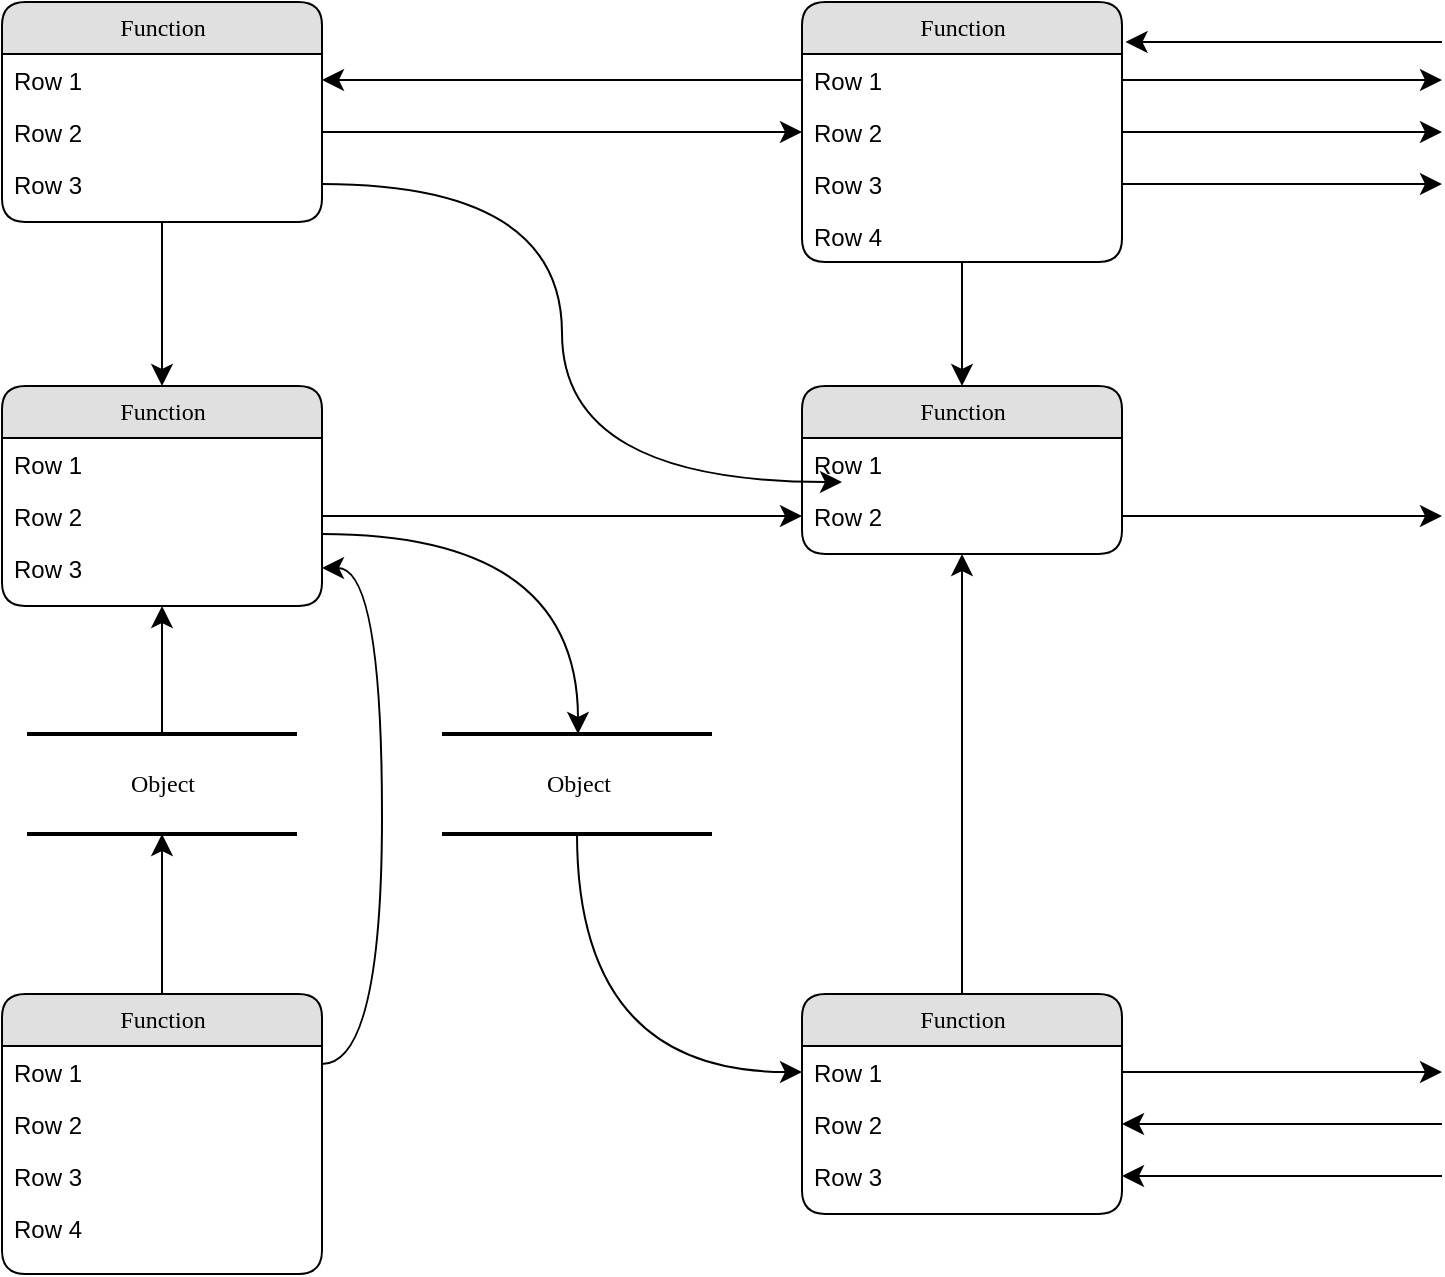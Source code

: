 <mxfile version="26.0.16">
  <diagram name="Page-1" id="QJklp44X6ehhaURbejfu">
    <mxGraphModel dx="1018" dy="56" grid="0" gridSize="10" guides="1" tooltips="1" connect="1" arrows="1" fold="1" page="0" pageScale="1" pageWidth="827" pageHeight="1169" math="0" shadow="0">
      <root>
        <mxCell id="0" />
        <mxCell id="1" parent="0" />
        <mxCell id="M6WwL6F04pzandGIlEoP-31" value="Object" style="html=1;rounded=0;shadow=0;comic=0;labelBackgroundColor=none;strokeWidth=2;fontFamily=Verdana;fontSize=12;align=center;shape=mxgraph.ios7ui.horLines;" vertex="1" parent="1">
          <mxGeometry x="800.5" y="862" width="135" height="50" as="geometry" />
        </mxCell>
        <mxCell id="M6WwL6F04pzandGIlEoP-32" value="Function" style="swimlane;html=1;fontStyle=0;childLayout=stackLayout;horizontal=1;startSize=26;fillColor=#e0e0e0;horizontalStack=0;resizeParent=1;resizeLast=0;collapsible=1;marginBottom=0;swimlaneFillColor=#ffffff;align=center;rounded=1;shadow=0;comic=0;labelBackgroundColor=none;strokeWidth=1;fontFamily=Verdana;fontSize=12" vertex="1" parent="1">
          <mxGeometry x="788" y="496" width="160" height="110" as="geometry" />
        </mxCell>
        <mxCell id="M6WwL6F04pzandGIlEoP-33" value="Row 1" style="text;html=1;strokeColor=none;fillColor=none;spacingLeft=4;spacingRight=4;whiteSpace=wrap;overflow=hidden;rotatable=0;points=[[0,0.5],[1,0.5]];portConstraint=eastwest;" vertex="1" parent="M6WwL6F04pzandGIlEoP-32">
          <mxGeometry y="26" width="160" height="26" as="geometry" />
        </mxCell>
        <mxCell id="M6WwL6F04pzandGIlEoP-34" value="Row 2" style="text;html=1;strokeColor=none;fillColor=none;spacingLeft=4;spacingRight=4;whiteSpace=wrap;overflow=hidden;rotatable=0;points=[[0,0.5],[1,0.5]];portConstraint=eastwest;" vertex="1" parent="M6WwL6F04pzandGIlEoP-32">
          <mxGeometry y="52" width="160" height="26" as="geometry" />
        </mxCell>
        <mxCell id="M6WwL6F04pzandGIlEoP-35" value="Row 3" style="text;html=1;strokeColor=none;fillColor=none;spacingLeft=4;spacingRight=4;whiteSpace=wrap;overflow=hidden;rotatable=0;points=[[0,0.5],[1,0.5]];portConstraint=eastwest;" vertex="1" parent="M6WwL6F04pzandGIlEoP-32">
          <mxGeometry y="78" width="160" height="26" as="geometry" />
        </mxCell>
        <mxCell id="M6WwL6F04pzandGIlEoP-36" value="Function" style="swimlane;html=1;fontStyle=0;childLayout=stackLayout;horizontal=1;startSize=26;fillColor=#e0e0e0;horizontalStack=0;resizeParent=1;resizeLast=0;collapsible=1;marginBottom=0;swimlaneFillColor=#ffffff;align=center;rounded=1;shadow=0;comic=0;labelBackgroundColor=none;strokeWidth=1;fontFamily=Verdana;fontSize=12" vertex="1" parent="1">
          <mxGeometry x="1188" y="496" width="160" height="130" as="geometry" />
        </mxCell>
        <mxCell id="M6WwL6F04pzandGIlEoP-37" value="Row 1" style="text;html=1;strokeColor=none;fillColor=none;spacingLeft=4;spacingRight=4;whiteSpace=wrap;overflow=hidden;rotatable=0;points=[[0,0.5],[1,0.5]];portConstraint=eastwest;" vertex="1" parent="M6WwL6F04pzandGIlEoP-36">
          <mxGeometry y="26" width="160" height="26" as="geometry" />
        </mxCell>
        <mxCell id="M6WwL6F04pzandGIlEoP-38" value="Row 2" style="text;html=1;strokeColor=none;fillColor=none;spacingLeft=4;spacingRight=4;whiteSpace=wrap;overflow=hidden;rotatable=0;points=[[0,0.5],[1,0.5]];portConstraint=eastwest;" vertex="1" parent="M6WwL6F04pzandGIlEoP-36">
          <mxGeometry y="52" width="160" height="26" as="geometry" />
        </mxCell>
        <mxCell id="M6WwL6F04pzandGIlEoP-39" value="Row 3" style="text;html=1;strokeColor=none;fillColor=none;spacingLeft=4;spacingRight=4;whiteSpace=wrap;overflow=hidden;rotatable=0;points=[[0,0.5],[1,0.5]];portConstraint=eastwest;" vertex="1" parent="M6WwL6F04pzandGIlEoP-36">
          <mxGeometry y="78" width="160" height="26" as="geometry" />
        </mxCell>
        <mxCell id="M6WwL6F04pzandGIlEoP-40" value="Row 4" style="text;html=1;strokeColor=none;fillColor=none;spacingLeft=4;spacingRight=4;whiteSpace=wrap;overflow=hidden;rotatable=0;points=[[0,0.5],[1,0.5]];portConstraint=eastwest;" vertex="1" parent="M6WwL6F04pzandGIlEoP-36">
          <mxGeometry y="104" width="160" height="26" as="geometry" />
        </mxCell>
        <mxCell id="M6WwL6F04pzandGIlEoP-41" value="Function" style="swimlane;html=1;fontStyle=0;childLayout=stackLayout;horizontal=1;startSize=26;fillColor=#e0e0e0;horizontalStack=0;resizeParent=1;resizeLast=0;collapsible=1;marginBottom=0;swimlaneFillColor=#ffffff;align=center;rounded=1;shadow=0;comic=0;labelBackgroundColor=none;strokeWidth=1;fontFamily=Verdana;fontSize=12" vertex="1" parent="1">
          <mxGeometry x="788" y="688" width="160" height="110" as="geometry" />
        </mxCell>
        <mxCell id="M6WwL6F04pzandGIlEoP-42" value="Row 1" style="text;html=1;strokeColor=none;fillColor=none;spacingLeft=4;spacingRight=4;whiteSpace=wrap;overflow=hidden;rotatable=0;points=[[0,0.5],[1,0.5]];portConstraint=eastwest;" vertex="1" parent="M6WwL6F04pzandGIlEoP-41">
          <mxGeometry y="26" width="160" height="26" as="geometry" />
        </mxCell>
        <mxCell id="M6WwL6F04pzandGIlEoP-43" value="Row 2" style="text;html=1;strokeColor=none;fillColor=none;spacingLeft=4;spacingRight=4;whiteSpace=wrap;overflow=hidden;rotatable=0;points=[[0,0.5],[1,0.5]];portConstraint=eastwest;" vertex="1" parent="M6WwL6F04pzandGIlEoP-41">
          <mxGeometry y="52" width="160" height="26" as="geometry" />
        </mxCell>
        <mxCell id="M6WwL6F04pzandGIlEoP-44" value="Row 3" style="text;html=1;strokeColor=none;fillColor=none;spacingLeft=4;spacingRight=4;whiteSpace=wrap;overflow=hidden;rotatable=0;points=[[0,0.5],[1,0.5]];portConstraint=eastwest;" vertex="1" parent="M6WwL6F04pzandGIlEoP-41">
          <mxGeometry y="78" width="160" height="26" as="geometry" />
        </mxCell>
        <mxCell id="M6WwL6F04pzandGIlEoP-45" value="Function" style="swimlane;html=1;fontStyle=0;childLayout=stackLayout;horizontal=1;startSize=26;fillColor=#e0e0e0;horizontalStack=0;resizeParent=1;resizeLast=0;collapsible=1;marginBottom=0;swimlaneFillColor=#ffffff;align=center;rounded=1;shadow=0;comic=0;labelBackgroundColor=none;strokeWidth=1;fontFamily=Verdana;fontSize=12" vertex="1" parent="1">
          <mxGeometry x="788" y="992" width="160" height="140" as="geometry" />
        </mxCell>
        <mxCell id="M6WwL6F04pzandGIlEoP-46" value="Row 1" style="text;html=1;strokeColor=none;fillColor=none;spacingLeft=4;spacingRight=4;whiteSpace=wrap;overflow=hidden;rotatable=0;points=[[0,0.5],[1,0.5]];portConstraint=eastwest;" vertex="1" parent="M6WwL6F04pzandGIlEoP-45">
          <mxGeometry y="26" width="160" height="26" as="geometry" />
        </mxCell>
        <mxCell id="M6WwL6F04pzandGIlEoP-47" value="Row 2" style="text;html=1;strokeColor=none;fillColor=none;spacingLeft=4;spacingRight=4;whiteSpace=wrap;overflow=hidden;rotatable=0;points=[[0,0.5],[1,0.5]];portConstraint=eastwest;" vertex="1" parent="M6WwL6F04pzandGIlEoP-45">
          <mxGeometry y="52" width="160" height="26" as="geometry" />
        </mxCell>
        <mxCell id="M6WwL6F04pzandGIlEoP-48" value="Row 3" style="text;html=1;strokeColor=none;fillColor=none;spacingLeft=4;spacingRight=4;whiteSpace=wrap;overflow=hidden;rotatable=0;points=[[0,0.5],[1,0.5]];portConstraint=eastwest;" vertex="1" parent="M6WwL6F04pzandGIlEoP-45">
          <mxGeometry y="78" width="160" height="26" as="geometry" />
        </mxCell>
        <mxCell id="M6WwL6F04pzandGIlEoP-49" value="Row 4" style="text;html=1;strokeColor=none;fillColor=none;spacingLeft=4;spacingRight=4;whiteSpace=wrap;overflow=hidden;rotatable=0;points=[[0,0.5],[1,0.5]];portConstraint=eastwest;" vertex="1" parent="M6WwL6F04pzandGIlEoP-45">
          <mxGeometry y="104" width="160" height="26" as="geometry" />
        </mxCell>
        <mxCell id="M6WwL6F04pzandGIlEoP-50" value="Function" style="swimlane;html=1;fontStyle=0;childLayout=stackLayout;horizontal=1;startSize=26;fillColor=#e0e0e0;horizontalStack=0;resizeParent=1;resizeLast=0;collapsible=1;marginBottom=0;swimlaneFillColor=#ffffff;align=center;rounded=1;shadow=0;comic=0;labelBackgroundColor=none;strokeWidth=1;fontFamily=Verdana;fontSize=12" vertex="1" parent="1">
          <mxGeometry x="1188" y="688" width="160" height="84" as="geometry" />
        </mxCell>
        <mxCell id="M6WwL6F04pzandGIlEoP-51" value="Row 1" style="text;html=1;strokeColor=none;fillColor=none;spacingLeft=4;spacingRight=4;whiteSpace=wrap;overflow=hidden;rotatable=0;points=[[0,0.5],[1,0.5]];portConstraint=eastwest;" vertex="1" parent="M6WwL6F04pzandGIlEoP-50">
          <mxGeometry y="26" width="160" height="26" as="geometry" />
        </mxCell>
        <mxCell id="M6WwL6F04pzandGIlEoP-52" value="Row 2" style="text;html=1;strokeColor=none;fillColor=none;spacingLeft=4;spacingRight=4;whiteSpace=wrap;overflow=hidden;rotatable=0;points=[[0,0.5],[1,0.5]];portConstraint=eastwest;" vertex="1" parent="M6WwL6F04pzandGIlEoP-50">
          <mxGeometry y="52" width="160" height="26" as="geometry" />
        </mxCell>
        <mxCell id="M6WwL6F04pzandGIlEoP-53" value="Function" style="swimlane;html=1;fontStyle=0;childLayout=stackLayout;horizontal=1;startSize=26;fillColor=#e0e0e0;horizontalStack=0;resizeParent=1;resizeLast=0;collapsible=1;marginBottom=0;swimlaneFillColor=#ffffff;align=center;rounded=1;shadow=0;comic=0;labelBackgroundColor=none;strokeWidth=1;fontFamily=Verdana;fontSize=12" vertex="1" parent="1">
          <mxGeometry x="1188" y="992" width="160" height="110" as="geometry" />
        </mxCell>
        <mxCell id="M6WwL6F04pzandGIlEoP-54" value="Row 1" style="text;html=1;strokeColor=none;fillColor=none;spacingLeft=4;spacingRight=4;whiteSpace=wrap;overflow=hidden;rotatable=0;points=[[0,0.5],[1,0.5]];portConstraint=eastwest;" vertex="1" parent="M6WwL6F04pzandGIlEoP-53">
          <mxGeometry y="26" width="160" height="26" as="geometry" />
        </mxCell>
        <mxCell id="M6WwL6F04pzandGIlEoP-55" value="Row 2" style="text;html=1;strokeColor=none;fillColor=none;spacingLeft=4;spacingRight=4;whiteSpace=wrap;overflow=hidden;rotatable=0;points=[[0,0.5],[1,0.5]];portConstraint=eastwest;" vertex="1" parent="M6WwL6F04pzandGIlEoP-53">
          <mxGeometry y="52" width="160" height="26" as="geometry" />
        </mxCell>
        <mxCell id="M6WwL6F04pzandGIlEoP-56" value="Row 3" style="text;html=1;strokeColor=none;fillColor=none;spacingLeft=4;spacingRight=4;whiteSpace=wrap;overflow=hidden;rotatable=0;points=[[0,0.5],[1,0.5]];portConstraint=eastwest;" vertex="1" parent="M6WwL6F04pzandGIlEoP-53">
          <mxGeometry y="78" width="160" height="26" as="geometry" />
        </mxCell>
        <mxCell id="M6WwL6F04pzandGIlEoP-57" value="Object" style="html=1;rounded=0;shadow=0;comic=0;labelBackgroundColor=none;strokeWidth=2;fontFamily=Verdana;fontSize=12;align=center;shape=mxgraph.ios7ui.horLines;" vertex="1" parent="1">
          <mxGeometry x="1008" y="862" width="135" height="50" as="geometry" />
        </mxCell>
        <mxCell id="M6WwL6F04pzandGIlEoP-58" style="edgeStyle=none;html=1;labelBackgroundColor=none;startFill=0;startSize=8;endFill=1;endSize=8;fontFamily=Verdana;fontSize=12;rounded=0;curved=1;" edge="1" parent="1" source="M6WwL6F04pzandGIlEoP-45" target="M6WwL6F04pzandGIlEoP-31">
          <mxGeometry relative="1" as="geometry" />
        </mxCell>
        <mxCell id="M6WwL6F04pzandGIlEoP-59" style="edgeStyle=none;html=1;labelBackgroundColor=none;startFill=0;startSize=8;endFill=1;endSize=8;fontFamily=Verdana;fontSize=12;rounded=0;curved=1;" edge="1" parent="1" source="M6WwL6F04pzandGIlEoP-31" target="M6WwL6F04pzandGIlEoP-41">
          <mxGeometry relative="1" as="geometry" />
        </mxCell>
        <mxCell id="M6WwL6F04pzandGIlEoP-60" style="edgeStyle=orthogonalEdgeStyle;html=1;labelBackgroundColor=none;startFill=0;startSize=8;endFill=1;endSize=8;fontFamily=Verdana;fontSize=12;exitX=1;exitY=0.25;entryX=1;entryY=0.5;rounded=0;curved=1;" edge="1" parent="1" source="M6WwL6F04pzandGIlEoP-45" target="M6WwL6F04pzandGIlEoP-44">
          <mxGeometry relative="1" as="geometry">
            <Array as="points">
              <mxPoint x="978" y="1027" />
              <mxPoint x="978" y="779" />
            </Array>
          </mxGeometry>
        </mxCell>
        <mxCell id="M6WwL6F04pzandGIlEoP-61" value="" style="edgeStyle=orthogonalEdgeStyle;html=1;labelBackgroundColor=none;startFill=0;startSize=8;endFill=1;endSize=8;fontFamily=Verdana;fontSize=12;rounded=0;curved=1;" edge="1" parent="1" source="M6WwL6F04pzandGIlEoP-57" target="M6WwL6F04pzandGIlEoP-54">
          <mxGeometry x="-0.134" y="32" relative="1" as="geometry">
            <mxPoint as="offset" />
          </mxGeometry>
        </mxCell>
        <mxCell id="M6WwL6F04pzandGIlEoP-62" style="edgeStyle=orthogonalEdgeStyle;html=1;labelBackgroundColor=none;startFill=0;startSize=8;endFill=1;endSize=8;fontFamily=Verdana;fontSize=12;rounded=0;curved=1;" edge="1" parent="1" source="M6WwL6F04pzandGIlEoP-41" target="M6WwL6F04pzandGIlEoP-57">
          <mxGeometry relative="1" as="geometry">
            <Array as="points">
              <mxPoint x="1076" y="762" />
            </Array>
          </mxGeometry>
        </mxCell>
        <mxCell id="M6WwL6F04pzandGIlEoP-63" style="edgeStyle=orthogonalEdgeStyle;html=1;labelBackgroundColor=none;startFill=0;startSize=8;endFill=1;endSize=8;fontFamily=Verdana;fontSize=12;rounded=0;curved=1;" edge="1" parent="1" source="M6WwL6F04pzandGIlEoP-32" target="M6WwL6F04pzandGIlEoP-41">
          <mxGeometry relative="1" as="geometry" />
        </mxCell>
        <mxCell id="M6WwL6F04pzandGIlEoP-64" style="edgeStyle=orthogonalEdgeStyle;html=1;labelBackgroundColor=none;startFill=0;startSize=8;endFill=1;endSize=8;fontFamily=Verdana;fontSize=12;rounded=0;curved=1;" edge="1" parent="1" source="M6WwL6F04pzandGIlEoP-53" target="M6WwL6F04pzandGIlEoP-50">
          <mxGeometry relative="1" as="geometry" />
        </mxCell>
        <mxCell id="M6WwL6F04pzandGIlEoP-65" style="edgeStyle=orthogonalEdgeStyle;html=1;labelBackgroundColor=none;startFill=0;startSize=8;endFill=1;endSize=8;fontFamily=Verdana;fontSize=12;rounded=0;curved=1;" edge="1" parent="1" source="M6WwL6F04pzandGIlEoP-36" target="M6WwL6F04pzandGIlEoP-50">
          <mxGeometry relative="1" as="geometry" />
        </mxCell>
        <mxCell id="M6WwL6F04pzandGIlEoP-66" style="edgeStyle=orthogonalEdgeStyle;html=1;entryX=0;entryY=0.5;labelBackgroundColor=none;startFill=0;startSize=8;endFill=1;endSize=8;fontFamily=Verdana;fontSize=12;exitX=1;exitY=0.5;rounded=0;curved=1;" edge="1" parent="1" source="M6WwL6F04pzandGIlEoP-34" target="M6WwL6F04pzandGIlEoP-38">
          <mxGeometry relative="1" as="geometry">
            <Array as="points" />
          </mxGeometry>
        </mxCell>
        <mxCell id="M6WwL6F04pzandGIlEoP-67" style="edgeStyle=orthogonalEdgeStyle;html=1;exitX=0;exitY=0.5;entryX=1;entryY=0.5;labelBackgroundColor=none;startFill=0;startSize=8;endFill=1;endSize=8;fontFamily=Verdana;fontSize=12;rounded=0;curved=1;" edge="1" parent="1" source="M6WwL6F04pzandGIlEoP-37" target="M6WwL6F04pzandGIlEoP-33">
          <mxGeometry relative="1" as="geometry" />
        </mxCell>
        <mxCell id="M6WwL6F04pzandGIlEoP-68" style="edgeStyle=orthogonalEdgeStyle;html=1;exitX=1;exitY=0.5;entryX=0.125;entryY=0.846;labelBackgroundColor=none;startFill=0;startSize=8;endFill=1;endSize=8;fontFamily=Verdana;fontSize=12;rounded=0;curved=1;entryDx=0;entryDy=0;entryPerimeter=0;" edge="1" parent="1" source="M6WwL6F04pzandGIlEoP-35" target="M6WwL6F04pzandGIlEoP-51">
          <mxGeometry relative="1" as="geometry" />
        </mxCell>
        <mxCell id="M6WwL6F04pzandGIlEoP-69" style="edgeStyle=orthogonalEdgeStyle;html=1;exitX=1;exitY=0.5;entryX=0;entryY=0.5;labelBackgroundColor=none;startFill=0;startSize=8;endFill=1;endSize=8;fontFamily=Verdana;fontSize=12;rounded=0;curved=1;" edge="1" parent="1" source="M6WwL6F04pzandGIlEoP-43" target="M6WwL6F04pzandGIlEoP-52">
          <mxGeometry relative="1" as="geometry">
            <Array as="points" />
          </mxGeometry>
        </mxCell>
        <mxCell id="M6WwL6F04pzandGIlEoP-70" style="edgeStyle=orthogonalEdgeStyle;html=1;labelBackgroundColor=none;startFill=0;startSize=8;endFill=1;endSize=8;fontFamily=Verdana;fontSize=12;rounded=0;curved=1;" edge="1" parent="1" source="M6WwL6F04pzandGIlEoP-52">
          <mxGeometry relative="1" as="geometry">
            <mxPoint x="1508" y="753" as="targetPoint" />
          </mxGeometry>
        </mxCell>
        <mxCell id="M6WwL6F04pzandGIlEoP-71" style="edgeStyle=orthogonalEdgeStyle;html=1;exitX=1;exitY=0.5;labelBackgroundColor=none;startFill=0;startSize=8;endFill=1;endSize=8;fontFamily=Verdana;fontSize=12;rounded=0;curved=1;" edge="1" parent="1" source="M6WwL6F04pzandGIlEoP-54">
          <mxGeometry relative="1" as="geometry">
            <mxPoint x="1508" y="1031" as="targetPoint" />
          </mxGeometry>
        </mxCell>
        <mxCell id="M6WwL6F04pzandGIlEoP-72" style="edgeStyle=orthogonalEdgeStyle;html=1;labelBackgroundColor=none;startFill=0;startSize=8;endFill=1;endSize=8;fontFamily=Verdana;fontSize=12;entryX=1;entryY=0.5;rounded=0;curved=1;" edge="1" parent="1" target="M6WwL6F04pzandGIlEoP-55">
          <mxGeometry relative="1" as="geometry">
            <mxPoint x="1518" y="1041" as="targetPoint" />
            <mxPoint x="1508" y="1057" as="sourcePoint" />
            <Array as="points">
              <mxPoint x="1508" y="1057" />
            </Array>
          </mxGeometry>
        </mxCell>
        <mxCell id="M6WwL6F04pzandGIlEoP-73" style="edgeStyle=orthogonalEdgeStyle;html=1;labelBackgroundColor=none;startFill=0;startSize=8;endFill=1;endSize=8;fontFamily=Verdana;fontSize=12;entryX=1;entryY=0.5;rounded=0;curved=1;" edge="1" parent="1" target="M6WwL6F04pzandGIlEoP-56">
          <mxGeometry relative="1" as="geometry">
            <mxPoint x="1358.19" y="1067.095" as="targetPoint" />
            <mxPoint x="1508" y="1083" as="sourcePoint" />
            <Array as="points">
              <mxPoint x="1428" y="1083" />
              <mxPoint x="1428" y="1083" />
            </Array>
          </mxGeometry>
        </mxCell>
        <mxCell id="M6WwL6F04pzandGIlEoP-74" style="edgeStyle=orthogonalEdgeStyle;html=1;exitX=1;exitY=0.5;labelBackgroundColor=none;startFill=0;startSize=8;endFill=1;endSize=8;fontFamily=Verdana;fontSize=12;rounded=0;curved=1;" edge="1" parent="1" source="M6WwL6F04pzandGIlEoP-37">
          <mxGeometry relative="1" as="geometry">
            <mxPoint x="1508" y="535" as="targetPoint" />
          </mxGeometry>
        </mxCell>
        <mxCell id="M6WwL6F04pzandGIlEoP-75" style="edgeStyle=orthogonalEdgeStyle;html=1;exitX=1;exitY=0.5;labelBackgroundColor=none;startFill=0;startSize=8;endFill=1;endSize=8;fontFamily=Verdana;fontSize=12;rounded=0;curved=1;" edge="1" parent="1" source="M6WwL6F04pzandGIlEoP-38">
          <mxGeometry relative="1" as="geometry">
            <mxPoint x="1508" y="561" as="targetPoint" />
          </mxGeometry>
        </mxCell>
        <mxCell id="M6WwL6F04pzandGIlEoP-76" style="edgeStyle=orthogonalEdgeStyle;html=1;exitX=1;exitY=0.5;labelBackgroundColor=none;startFill=0;startSize=8;endFill=1;endSize=8;fontFamily=Verdana;fontSize=12;rounded=0;curved=1;" edge="1" parent="1" source="M6WwL6F04pzandGIlEoP-39">
          <mxGeometry relative="1" as="geometry">
            <mxPoint x="1508" y="587" as="targetPoint" />
            <Array as="points" />
          </mxGeometry>
        </mxCell>
        <mxCell id="M6WwL6F04pzandGIlEoP-77" style="edgeStyle=elbowEdgeStyle;html=1;labelBackgroundColor=none;startFill=0;startSize=8;endFill=1;endSize=8;fontFamily=Verdana;fontSize=12;elbow=vertical;entryX=1.011;entryY=0.152;entryPerimeter=0;rounded=0;curved=1;" edge="1" parent="1" target="M6WwL6F04pzandGIlEoP-36">
          <mxGeometry relative="1" as="geometry">
            <mxPoint x="1368" y="511" as="targetPoint" />
            <mxPoint x="1508" y="516" as="sourcePoint" />
            <Array as="points">
              <mxPoint x="1438" y="516" />
            </Array>
          </mxGeometry>
        </mxCell>
      </root>
    </mxGraphModel>
  </diagram>
</mxfile>
